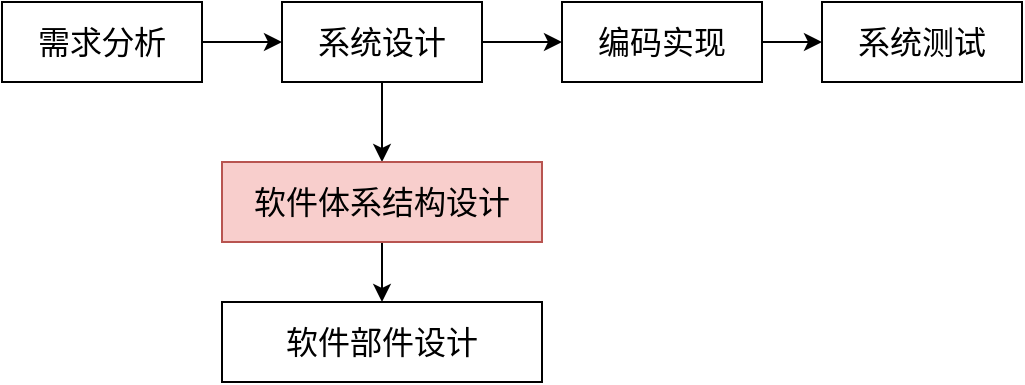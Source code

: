 <mxfile version="12.6.5" type="device"><diagram id="kNr9IGMAt8sEjT9LxNF1" name="第 1 页"><mxGraphModel dx="1106" dy="860" grid="1" gridSize="10" guides="1" tooltips="1" connect="1" arrows="1" fold="1" page="1" pageScale="1" pageWidth="827" pageHeight="1169" math="0" shadow="0"><root><mxCell id="0"/><mxCell id="1" parent="0"/><mxCell id="TrxOxn1zNfqHlus2mU7h-3" value="" style="edgeStyle=orthogonalEdgeStyle;rounded=0;orthogonalLoop=1;jettySize=auto;html=1;fontSize=16;" edge="1" parent="1" source="TrxOxn1zNfqHlus2mU7h-1" target="TrxOxn1zNfqHlus2mU7h-2"><mxGeometry relative="1" as="geometry"/></mxCell><mxCell id="TrxOxn1zNfqHlus2mU7h-1" value="需求分析" style="rounded=0;whiteSpace=wrap;html=1;fontSize=16;" vertex="1" parent="1"><mxGeometry x="80" y="200" width="100" height="40" as="geometry"/></mxCell><mxCell id="TrxOxn1zNfqHlus2mU7h-5" value="" style="edgeStyle=orthogonalEdgeStyle;rounded=0;orthogonalLoop=1;jettySize=auto;html=1;fontSize=16;" edge="1" parent="1" source="TrxOxn1zNfqHlus2mU7h-2" target="TrxOxn1zNfqHlus2mU7h-4"><mxGeometry relative="1" as="geometry"/></mxCell><mxCell id="TrxOxn1zNfqHlus2mU7h-9" value="" style="edgeStyle=orthogonalEdgeStyle;rounded=0;orthogonalLoop=1;jettySize=auto;html=1;fontSize=16;" edge="1" parent="1" source="TrxOxn1zNfqHlus2mU7h-2" target="TrxOxn1zNfqHlus2mU7h-8"><mxGeometry relative="1" as="geometry"/></mxCell><mxCell id="TrxOxn1zNfqHlus2mU7h-2" value="系统设计" style="rounded=0;whiteSpace=wrap;html=1;fontSize=16;" vertex="1" parent="1"><mxGeometry x="220" y="200" width="100" height="40" as="geometry"/></mxCell><mxCell id="TrxOxn1zNfqHlus2mU7h-11" value="" style="edgeStyle=orthogonalEdgeStyle;rounded=0;orthogonalLoop=1;jettySize=auto;html=1;fontSize=16;" edge="1" parent="1" source="TrxOxn1zNfqHlus2mU7h-8" target="TrxOxn1zNfqHlus2mU7h-10"><mxGeometry relative="1" as="geometry"/></mxCell><mxCell id="TrxOxn1zNfqHlus2mU7h-8" value="软件体系结构设计" style="rounded=0;whiteSpace=wrap;html=1;fontSize=16;fillColor=#f8cecc;strokeColor=#b85450;" vertex="1" parent="1"><mxGeometry x="190" y="280" width="160" height="40" as="geometry"/></mxCell><mxCell id="TrxOxn1zNfqHlus2mU7h-10" value="软件部件设计" style="rounded=0;whiteSpace=wrap;html=1;fontSize=16;" vertex="1" parent="1"><mxGeometry x="190" y="350" width="160" height="40" as="geometry"/></mxCell><mxCell id="TrxOxn1zNfqHlus2mU7h-7" value="" style="edgeStyle=orthogonalEdgeStyle;rounded=0;orthogonalLoop=1;jettySize=auto;html=1;fontSize=16;" edge="1" parent="1" source="TrxOxn1zNfqHlus2mU7h-4" target="TrxOxn1zNfqHlus2mU7h-6"><mxGeometry relative="1" as="geometry"/></mxCell><mxCell id="TrxOxn1zNfqHlus2mU7h-4" value="编码实现" style="rounded=0;whiteSpace=wrap;html=1;fontSize=16;" vertex="1" parent="1"><mxGeometry x="360" y="200" width="100" height="40" as="geometry"/></mxCell><mxCell id="TrxOxn1zNfqHlus2mU7h-6" value="系统测试" style="rounded=0;whiteSpace=wrap;html=1;fontSize=16;" vertex="1" parent="1"><mxGeometry x="490" y="200" width="100" height="40" as="geometry"/></mxCell></root></mxGraphModel></diagram></mxfile>